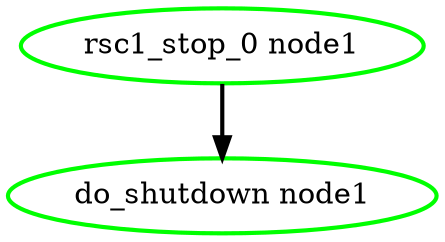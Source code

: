  digraph "g" {
"do_shutdown node1" [ style=bold color="green" fontcolor="black" ]
"rsc1_stop_0 node1" -> "do_shutdown node1" [ style = bold]
"rsc1_stop_0 node1" [ style=bold color="green" fontcolor="black" ]
}

